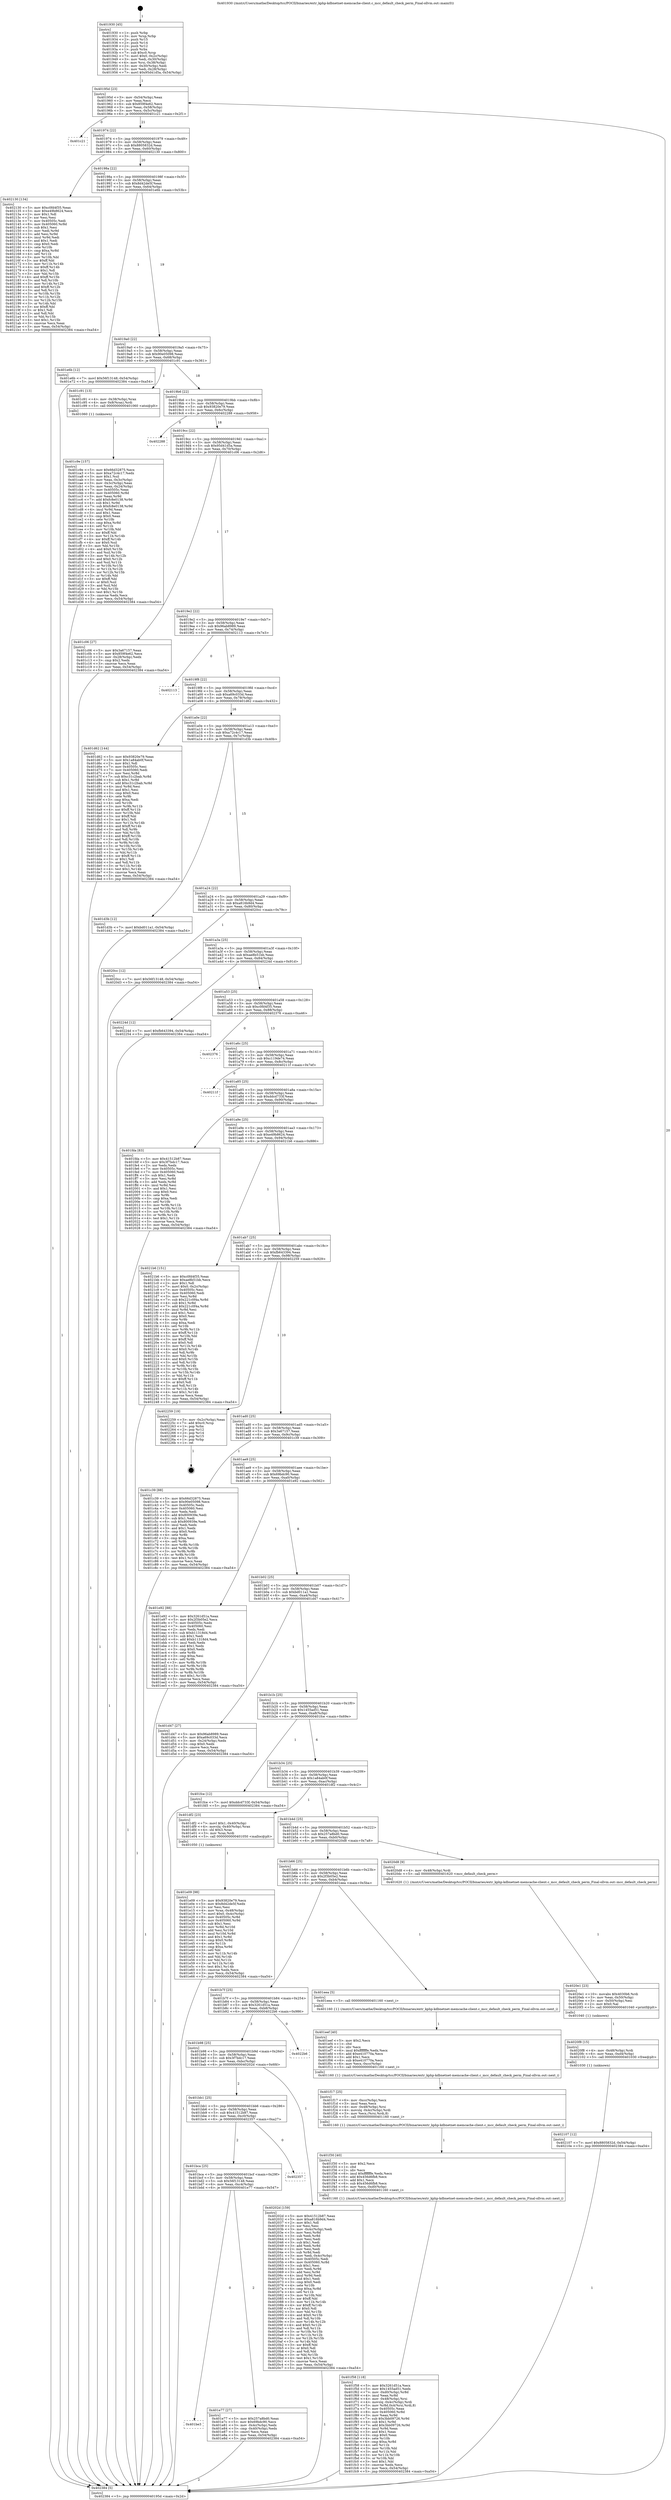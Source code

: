 digraph "0x401930" {
  label = "0x401930 (/mnt/c/Users/mathe/Desktop/tcc/POCII/binaries/extr_kphp-kdbnetnet-memcache-client.c_mcc_default_check_perm_Final-ollvm.out::main(0))"
  labelloc = "t"
  node[shape=record]

  Entry [label="",width=0.3,height=0.3,shape=circle,fillcolor=black,style=filled]
  "0x40195d" [label="{
     0x40195d [23]\l
     | [instrs]\l
     &nbsp;&nbsp;0x40195d \<+3\>: mov -0x54(%rbp),%eax\l
     &nbsp;&nbsp;0x401960 \<+2\>: mov %eax,%ecx\l
     &nbsp;&nbsp;0x401962 \<+6\>: sub $0x859f4e62,%ecx\l
     &nbsp;&nbsp;0x401968 \<+3\>: mov %eax,-0x58(%rbp)\l
     &nbsp;&nbsp;0x40196b \<+3\>: mov %ecx,-0x5c(%rbp)\l
     &nbsp;&nbsp;0x40196e \<+6\>: je 0000000000401c21 \<main+0x2f1\>\l
  }"]
  "0x401c21" [label="{
     0x401c21\l
  }", style=dashed]
  "0x401974" [label="{
     0x401974 [22]\l
     | [instrs]\l
     &nbsp;&nbsp;0x401974 \<+5\>: jmp 0000000000401979 \<main+0x49\>\l
     &nbsp;&nbsp;0x401979 \<+3\>: mov -0x58(%rbp),%eax\l
     &nbsp;&nbsp;0x40197c \<+5\>: sub $0x8805832d,%eax\l
     &nbsp;&nbsp;0x401981 \<+3\>: mov %eax,-0x60(%rbp)\l
     &nbsp;&nbsp;0x401984 \<+6\>: je 0000000000402130 \<main+0x800\>\l
  }"]
  Exit [label="",width=0.3,height=0.3,shape=circle,fillcolor=black,style=filled,peripheries=2]
  "0x402130" [label="{
     0x402130 [134]\l
     | [instrs]\l
     &nbsp;&nbsp;0x402130 \<+5\>: mov $0xc0fd4f35,%eax\l
     &nbsp;&nbsp;0x402135 \<+5\>: mov $0xe49b8624,%ecx\l
     &nbsp;&nbsp;0x40213a \<+2\>: mov $0x1,%dl\l
     &nbsp;&nbsp;0x40213c \<+2\>: xor %esi,%esi\l
     &nbsp;&nbsp;0x40213e \<+7\>: mov 0x40505c,%edi\l
     &nbsp;&nbsp;0x402145 \<+8\>: mov 0x405060,%r8d\l
     &nbsp;&nbsp;0x40214d \<+3\>: sub $0x1,%esi\l
     &nbsp;&nbsp;0x402150 \<+3\>: mov %edi,%r9d\l
     &nbsp;&nbsp;0x402153 \<+3\>: add %esi,%r9d\l
     &nbsp;&nbsp;0x402156 \<+4\>: imul %r9d,%edi\l
     &nbsp;&nbsp;0x40215a \<+3\>: and $0x1,%edi\l
     &nbsp;&nbsp;0x40215d \<+3\>: cmp $0x0,%edi\l
     &nbsp;&nbsp;0x402160 \<+4\>: sete %r10b\l
     &nbsp;&nbsp;0x402164 \<+4\>: cmp $0xa,%r8d\l
     &nbsp;&nbsp;0x402168 \<+4\>: setl %r11b\l
     &nbsp;&nbsp;0x40216c \<+3\>: mov %r10b,%bl\l
     &nbsp;&nbsp;0x40216f \<+3\>: xor $0xff,%bl\l
     &nbsp;&nbsp;0x402172 \<+3\>: mov %r11b,%r14b\l
     &nbsp;&nbsp;0x402175 \<+4\>: xor $0xff,%r14b\l
     &nbsp;&nbsp;0x402179 \<+3\>: xor $0x1,%dl\l
     &nbsp;&nbsp;0x40217c \<+3\>: mov %bl,%r15b\l
     &nbsp;&nbsp;0x40217f \<+4\>: and $0xff,%r15b\l
     &nbsp;&nbsp;0x402183 \<+3\>: and %dl,%r10b\l
     &nbsp;&nbsp;0x402186 \<+3\>: mov %r14b,%r12b\l
     &nbsp;&nbsp;0x402189 \<+4\>: and $0xff,%r12b\l
     &nbsp;&nbsp;0x40218d \<+3\>: and %dl,%r11b\l
     &nbsp;&nbsp;0x402190 \<+3\>: or %r10b,%r15b\l
     &nbsp;&nbsp;0x402193 \<+3\>: or %r11b,%r12b\l
     &nbsp;&nbsp;0x402196 \<+3\>: xor %r12b,%r15b\l
     &nbsp;&nbsp;0x402199 \<+3\>: or %r14b,%bl\l
     &nbsp;&nbsp;0x40219c \<+3\>: xor $0xff,%bl\l
     &nbsp;&nbsp;0x40219f \<+3\>: or $0x1,%dl\l
     &nbsp;&nbsp;0x4021a2 \<+2\>: and %dl,%bl\l
     &nbsp;&nbsp;0x4021a4 \<+3\>: or %bl,%r15b\l
     &nbsp;&nbsp;0x4021a7 \<+4\>: test $0x1,%r15b\l
     &nbsp;&nbsp;0x4021ab \<+3\>: cmovne %ecx,%eax\l
     &nbsp;&nbsp;0x4021ae \<+3\>: mov %eax,-0x54(%rbp)\l
     &nbsp;&nbsp;0x4021b1 \<+5\>: jmp 0000000000402384 \<main+0xa54\>\l
  }"]
  "0x40198a" [label="{
     0x40198a [22]\l
     | [instrs]\l
     &nbsp;&nbsp;0x40198a \<+5\>: jmp 000000000040198f \<main+0x5f\>\l
     &nbsp;&nbsp;0x40198f \<+3\>: mov -0x58(%rbp),%eax\l
     &nbsp;&nbsp;0x401992 \<+5\>: sub $0x8d42de5f,%eax\l
     &nbsp;&nbsp;0x401997 \<+3\>: mov %eax,-0x64(%rbp)\l
     &nbsp;&nbsp;0x40199a \<+6\>: je 0000000000401e6b \<main+0x53b\>\l
  }"]
  "0x402107" [label="{
     0x402107 [12]\l
     | [instrs]\l
     &nbsp;&nbsp;0x402107 \<+7\>: movl $0x8805832d,-0x54(%rbp)\l
     &nbsp;&nbsp;0x40210e \<+5\>: jmp 0000000000402384 \<main+0xa54\>\l
  }"]
  "0x401e6b" [label="{
     0x401e6b [12]\l
     | [instrs]\l
     &nbsp;&nbsp;0x401e6b \<+7\>: movl $0x56f13148,-0x54(%rbp)\l
     &nbsp;&nbsp;0x401e72 \<+5\>: jmp 0000000000402384 \<main+0xa54\>\l
  }"]
  "0x4019a0" [label="{
     0x4019a0 [22]\l
     | [instrs]\l
     &nbsp;&nbsp;0x4019a0 \<+5\>: jmp 00000000004019a5 \<main+0x75\>\l
     &nbsp;&nbsp;0x4019a5 \<+3\>: mov -0x58(%rbp),%eax\l
     &nbsp;&nbsp;0x4019a8 \<+5\>: sub $0x90e05098,%eax\l
     &nbsp;&nbsp;0x4019ad \<+3\>: mov %eax,-0x68(%rbp)\l
     &nbsp;&nbsp;0x4019b0 \<+6\>: je 0000000000401c91 \<main+0x361\>\l
  }"]
  "0x4020f8" [label="{
     0x4020f8 [15]\l
     | [instrs]\l
     &nbsp;&nbsp;0x4020f8 \<+4\>: mov -0x48(%rbp),%rdi\l
     &nbsp;&nbsp;0x4020fc \<+6\>: mov %eax,-0xd4(%rbp)\l
     &nbsp;&nbsp;0x402102 \<+5\>: call 0000000000401030 \<free@plt\>\l
     | [calls]\l
     &nbsp;&nbsp;0x401030 \{1\} (unknown)\l
  }"]
  "0x401c91" [label="{
     0x401c91 [13]\l
     | [instrs]\l
     &nbsp;&nbsp;0x401c91 \<+4\>: mov -0x38(%rbp),%rax\l
     &nbsp;&nbsp;0x401c95 \<+4\>: mov 0x8(%rax),%rdi\l
     &nbsp;&nbsp;0x401c99 \<+5\>: call 0000000000401060 \<atoi@plt\>\l
     | [calls]\l
     &nbsp;&nbsp;0x401060 \{1\} (unknown)\l
  }"]
  "0x4019b6" [label="{
     0x4019b6 [22]\l
     | [instrs]\l
     &nbsp;&nbsp;0x4019b6 \<+5\>: jmp 00000000004019bb \<main+0x8b\>\l
     &nbsp;&nbsp;0x4019bb \<+3\>: mov -0x58(%rbp),%eax\l
     &nbsp;&nbsp;0x4019be \<+5\>: sub $0x93820e79,%eax\l
     &nbsp;&nbsp;0x4019c3 \<+3\>: mov %eax,-0x6c(%rbp)\l
     &nbsp;&nbsp;0x4019c6 \<+6\>: je 0000000000402288 \<main+0x958\>\l
  }"]
  "0x4020e1" [label="{
     0x4020e1 [23]\l
     | [instrs]\l
     &nbsp;&nbsp;0x4020e1 \<+10\>: movabs $0x4030b6,%rdi\l
     &nbsp;&nbsp;0x4020eb \<+3\>: mov %eax,-0x50(%rbp)\l
     &nbsp;&nbsp;0x4020ee \<+3\>: mov -0x50(%rbp),%esi\l
     &nbsp;&nbsp;0x4020f1 \<+2\>: mov $0x0,%al\l
     &nbsp;&nbsp;0x4020f3 \<+5\>: call 0000000000401040 \<printf@plt\>\l
     | [calls]\l
     &nbsp;&nbsp;0x401040 \{1\} (unknown)\l
  }"]
  "0x402288" [label="{
     0x402288\l
  }", style=dashed]
  "0x4019cc" [label="{
     0x4019cc [22]\l
     | [instrs]\l
     &nbsp;&nbsp;0x4019cc \<+5\>: jmp 00000000004019d1 \<main+0xa1\>\l
     &nbsp;&nbsp;0x4019d1 \<+3\>: mov -0x58(%rbp),%eax\l
     &nbsp;&nbsp;0x4019d4 \<+5\>: sub $0x95d41d5a,%eax\l
     &nbsp;&nbsp;0x4019d9 \<+3\>: mov %eax,-0x70(%rbp)\l
     &nbsp;&nbsp;0x4019dc \<+6\>: je 0000000000401c06 \<main+0x2d6\>\l
  }"]
  "0x401f58" [label="{
     0x401f58 [118]\l
     | [instrs]\l
     &nbsp;&nbsp;0x401f58 \<+5\>: mov $0x3261d51a,%ecx\l
     &nbsp;&nbsp;0x401f5d \<+5\>: mov $0x1455ad51,%edx\l
     &nbsp;&nbsp;0x401f62 \<+7\>: mov -0xd0(%rbp),%r8d\l
     &nbsp;&nbsp;0x401f69 \<+4\>: imul %eax,%r8d\l
     &nbsp;&nbsp;0x401f6d \<+4\>: mov -0x48(%rbp),%rsi\l
     &nbsp;&nbsp;0x401f71 \<+4\>: movslq -0x4c(%rbp),%rdi\l
     &nbsp;&nbsp;0x401f75 \<+5\>: mov %r8d,0x4(%rsi,%rdi,8)\l
     &nbsp;&nbsp;0x401f7a \<+7\>: mov 0x40505c,%eax\l
     &nbsp;&nbsp;0x401f81 \<+8\>: mov 0x405060,%r8d\l
     &nbsp;&nbsp;0x401f89 \<+3\>: mov %eax,%r9d\l
     &nbsp;&nbsp;0x401f8c \<+7\>: sub $0x3bb09726,%r9d\l
     &nbsp;&nbsp;0x401f93 \<+4\>: sub $0x1,%r9d\l
     &nbsp;&nbsp;0x401f97 \<+7\>: add $0x3bb09726,%r9d\l
     &nbsp;&nbsp;0x401f9e \<+4\>: imul %r9d,%eax\l
     &nbsp;&nbsp;0x401fa2 \<+3\>: and $0x1,%eax\l
     &nbsp;&nbsp;0x401fa5 \<+3\>: cmp $0x0,%eax\l
     &nbsp;&nbsp;0x401fa8 \<+4\>: sete %r10b\l
     &nbsp;&nbsp;0x401fac \<+4\>: cmp $0xa,%r8d\l
     &nbsp;&nbsp;0x401fb0 \<+4\>: setl %r11b\l
     &nbsp;&nbsp;0x401fb4 \<+3\>: mov %r10b,%bl\l
     &nbsp;&nbsp;0x401fb7 \<+3\>: and %r11b,%bl\l
     &nbsp;&nbsp;0x401fba \<+3\>: xor %r11b,%r10b\l
     &nbsp;&nbsp;0x401fbd \<+3\>: or %r10b,%bl\l
     &nbsp;&nbsp;0x401fc0 \<+3\>: test $0x1,%bl\l
     &nbsp;&nbsp;0x401fc3 \<+3\>: cmovne %edx,%ecx\l
     &nbsp;&nbsp;0x401fc6 \<+3\>: mov %ecx,-0x54(%rbp)\l
     &nbsp;&nbsp;0x401fc9 \<+5\>: jmp 0000000000402384 \<main+0xa54\>\l
  }"]
  "0x401c06" [label="{
     0x401c06 [27]\l
     | [instrs]\l
     &nbsp;&nbsp;0x401c06 \<+5\>: mov $0x3a67157,%eax\l
     &nbsp;&nbsp;0x401c0b \<+5\>: mov $0x859f4e62,%ecx\l
     &nbsp;&nbsp;0x401c10 \<+3\>: mov -0x28(%rbp),%edx\l
     &nbsp;&nbsp;0x401c13 \<+3\>: cmp $0x2,%edx\l
     &nbsp;&nbsp;0x401c16 \<+3\>: cmovne %ecx,%eax\l
     &nbsp;&nbsp;0x401c19 \<+3\>: mov %eax,-0x54(%rbp)\l
     &nbsp;&nbsp;0x401c1c \<+5\>: jmp 0000000000402384 \<main+0xa54\>\l
  }"]
  "0x4019e2" [label="{
     0x4019e2 [22]\l
     | [instrs]\l
     &nbsp;&nbsp;0x4019e2 \<+5\>: jmp 00000000004019e7 \<main+0xb7\>\l
     &nbsp;&nbsp;0x4019e7 \<+3\>: mov -0x58(%rbp),%eax\l
     &nbsp;&nbsp;0x4019ea \<+5\>: sub $0x96ab8989,%eax\l
     &nbsp;&nbsp;0x4019ef \<+3\>: mov %eax,-0x74(%rbp)\l
     &nbsp;&nbsp;0x4019f2 \<+6\>: je 0000000000402113 \<main+0x7e3\>\l
  }"]
  "0x402384" [label="{
     0x402384 [5]\l
     | [instrs]\l
     &nbsp;&nbsp;0x402384 \<+5\>: jmp 000000000040195d \<main+0x2d\>\l
  }"]
  "0x401930" [label="{
     0x401930 [45]\l
     | [instrs]\l
     &nbsp;&nbsp;0x401930 \<+1\>: push %rbp\l
     &nbsp;&nbsp;0x401931 \<+3\>: mov %rsp,%rbp\l
     &nbsp;&nbsp;0x401934 \<+2\>: push %r15\l
     &nbsp;&nbsp;0x401936 \<+2\>: push %r14\l
     &nbsp;&nbsp;0x401938 \<+2\>: push %r12\l
     &nbsp;&nbsp;0x40193a \<+1\>: push %rbx\l
     &nbsp;&nbsp;0x40193b \<+7\>: sub $0xc0,%rsp\l
     &nbsp;&nbsp;0x401942 \<+7\>: movl $0x0,-0x2c(%rbp)\l
     &nbsp;&nbsp;0x401949 \<+3\>: mov %edi,-0x30(%rbp)\l
     &nbsp;&nbsp;0x40194c \<+4\>: mov %rsi,-0x38(%rbp)\l
     &nbsp;&nbsp;0x401950 \<+3\>: mov -0x30(%rbp),%edi\l
     &nbsp;&nbsp;0x401953 \<+3\>: mov %edi,-0x28(%rbp)\l
     &nbsp;&nbsp;0x401956 \<+7\>: movl $0x95d41d5a,-0x54(%rbp)\l
  }"]
  "0x401f30" [label="{
     0x401f30 [40]\l
     | [instrs]\l
     &nbsp;&nbsp;0x401f30 \<+5\>: mov $0x2,%ecx\l
     &nbsp;&nbsp;0x401f35 \<+1\>: cltd\l
     &nbsp;&nbsp;0x401f36 \<+2\>: idiv %ecx\l
     &nbsp;&nbsp;0x401f38 \<+6\>: imul $0xfffffffe,%edx,%ecx\l
     &nbsp;&nbsp;0x401f3e \<+6\>: add $0x456d6fb8,%ecx\l
     &nbsp;&nbsp;0x401f44 \<+3\>: add $0x1,%ecx\l
     &nbsp;&nbsp;0x401f47 \<+6\>: sub $0x456d6fb8,%ecx\l
     &nbsp;&nbsp;0x401f4d \<+6\>: mov %ecx,-0xd0(%rbp)\l
     &nbsp;&nbsp;0x401f53 \<+5\>: call 0000000000401160 \<next_i\>\l
     | [calls]\l
     &nbsp;&nbsp;0x401160 \{1\} (/mnt/c/Users/mathe/Desktop/tcc/POCII/binaries/extr_kphp-kdbnetnet-memcache-client.c_mcc_default_check_perm_Final-ollvm.out::next_i)\l
  }"]
  "0x402113" [label="{
     0x402113\l
  }", style=dashed]
  "0x4019f8" [label="{
     0x4019f8 [22]\l
     | [instrs]\l
     &nbsp;&nbsp;0x4019f8 \<+5\>: jmp 00000000004019fd \<main+0xcd\>\l
     &nbsp;&nbsp;0x4019fd \<+3\>: mov -0x58(%rbp),%eax\l
     &nbsp;&nbsp;0x401a00 \<+5\>: sub $0xa69c033d,%eax\l
     &nbsp;&nbsp;0x401a05 \<+3\>: mov %eax,-0x78(%rbp)\l
     &nbsp;&nbsp;0x401a08 \<+6\>: je 0000000000401d62 \<main+0x432\>\l
  }"]
  "0x401f17" [label="{
     0x401f17 [25]\l
     | [instrs]\l
     &nbsp;&nbsp;0x401f17 \<+6\>: mov -0xcc(%rbp),%ecx\l
     &nbsp;&nbsp;0x401f1d \<+3\>: imul %eax,%ecx\l
     &nbsp;&nbsp;0x401f20 \<+4\>: mov -0x48(%rbp),%rsi\l
     &nbsp;&nbsp;0x401f24 \<+4\>: movslq -0x4c(%rbp),%rdi\l
     &nbsp;&nbsp;0x401f28 \<+3\>: mov %ecx,(%rsi,%rdi,8)\l
     &nbsp;&nbsp;0x401f2b \<+5\>: call 0000000000401160 \<next_i\>\l
     | [calls]\l
     &nbsp;&nbsp;0x401160 \{1\} (/mnt/c/Users/mathe/Desktop/tcc/POCII/binaries/extr_kphp-kdbnetnet-memcache-client.c_mcc_default_check_perm_Final-ollvm.out::next_i)\l
  }"]
  "0x401d62" [label="{
     0x401d62 [144]\l
     | [instrs]\l
     &nbsp;&nbsp;0x401d62 \<+5\>: mov $0x93820e79,%eax\l
     &nbsp;&nbsp;0x401d67 \<+5\>: mov $0x1a84ab0f,%ecx\l
     &nbsp;&nbsp;0x401d6c \<+2\>: mov $0x1,%dl\l
     &nbsp;&nbsp;0x401d6e \<+7\>: mov 0x40505c,%esi\l
     &nbsp;&nbsp;0x401d75 \<+7\>: mov 0x405060,%edi\l
     &nbsp;&nbsp;0x401d7c \<+3\>: mov %esi,%r8d\l
     &nbsp;&nbsp;0x401d7f \<+7\>: sub $0xc31c2bab,%r8d\l
     &nbsp;&nbsp;0x401d86 \<+4\>: sub $0x1,%r8d\l
     &nbsp;&nbsp;0x401d8a \<+7\>: add $0xc31c2bab,%r8d\l
     &nbsp;&nbsp;0x401d91 \<+4\>: imul %r8d,%esi\l
     &nbsp;&nbsp;0x401d95 \<+3\>: and $0x1,%esi\l
     &nbsp;&nbsp;0x401d98 \<+3\>: cmp $0x0,%esi\l
     &nbsp;&nbsp;0x401d9b \<+4\>: sete %r9b\l
     &nbsp;&nbsp;0x401d9f \<+3\>: cmp $0xa,%edi\l
     &nbsp;&nbsp;0x401da2 \<+4\>: setl %r10b\l
     &nbsp;&nbsp;0x401da6 \<+3\>: mov %r9b,%r11b\l
     &nbsp;&nbsp;0x401da9 \<+4\>: xor $0xff,%r11b\l
     &nbsp;&nbsp;0x401dad \<+3\>: mov %r10b,%bl\l
     &nbsp;&nbsp;0x401db0 \<+3\>: xor $0xff,%bl\l
     &nbsp;&nbsp;0x401db3 \<+3\>: xor $0x1,%dl\l
     &nbsp;&nbsp;0x401db6 \<+3\>: mov %r11b,%r14b\l
     &nbsp;&nbsp;0x401db9 \<+4\>: and $0xff,%r14b\l
     &nbsp;&nbsp;0x401dbd \<+3\>: and %dl,%r9b\l
     &nbsp;&nbsp;0x401dc0 \<+3\>: mov %bl,%r15b\l
     &nbsp;&nbsp;0x401dc3 \<+4\>: and $0xff,%r15b\l
     &nbsp;&nbsp;0x401dc7 \<+3\>: and %dl,%r10b\l
     &nbsp;&nbsp;0x401dca \<+3\>: or %r9b,%r14b\l
     &nbsp;&nbsp;0x401dcd \<+3\>: or %r10b,%r15b\l
     &nbsp;&nbsp;0x401dd0 \<+3\>: xor %r15b,%r14b\l
     &nbsp;&nbsp;0x401dd3 \<+3\>: or %bl,%r11b\l
     &nbsp;&nbsp;0x401dd6 \<+4\>: xor $0xff,%r11b\l
     &nbsp;&nbsp;0x401dda \<+3\>: or $0x1,%dl\l
     &nbsp;&nbsp;0x401ddd \<+3\>: and %dl,%r11b\l
     &nbsp;&nbsp;0x401de0 \<+3\>: or %r11b,%r14b\l
     &nbsp;&nbsp;0x401de3 \<+4\>: test $0x1,%r14b\l
     &nbsp;&nbsp;0x401de7 \<+3\>: cmovne %ecx,%eax\l
     &nbsp;&nbsp;0x401dea \<+3\>: mov %eax,-0x54(%rbp)\l
     &nbsp;&nbsp;0x401ded \<+5\>: jmp 0000000000402384 \<main+0xa54\>\l
  }"]
  "0x401a0e" [label="{
     0x401a0e [22]\l
     | [instrs]\l
     &nbsp;&nbsp;0x401a0e \<+5\>: jmp 0000000000401a13 \<main+0xe3\>\l
     &nbsp;&nbsp;0x401a13 \<+3\>: mov -0x58(%rbp),%eax\l
     &nbsp;&nbsp;0x401a16 \<+5\>: sub $0xa72c4c17,%eax\l
     &nbsp;&nbsp;0x401a1b \<+3\>: mov %eax,-0x7c(%rbp)\l
     &nbsp;&nbsp;0x401a1e \<+6\>: je 0000000000401d3b \<main+0x40b\>\l
  }"]
  "0x401eef" [label="{
     0x401eef [40]\l
     | [instrs]\l
     &nbsp;&nbsp;0x401eef \<+5\>: mov $0x2,%ecx\l
     &nbsp;&nbsp;0x401ef4 \<+1\>: cltd\l
     &nbsp;&nbsp;0x401ef5 \<+2\>: idiv %ecx\l
     &nbsp;&nbsp;0x401ef7 \<+6\>: imul $0xfffffffe,%edx,%ecx\l
     &nbsp;&nbsp;0x401efd \<+6\>: add $0xe410770a,%ecx\l
     &nbsp;&nbsp;0x401f03 \<+3\>: add $0x1,%ecx\l
     &nbsp;&nbsp;0x401f06 \<+6\>: sub $0xe410770a,%ecx\l
     &nbsp;&nbsp;0x401f0c \<+6\>: mov %ecx,-0xcc(%rbp)\l
     &nbsp;&nbsp;0x401f12 \<+5\>: call 0000000000401160 \<next_i\>\l
     | [calls]\l
     &nbsp;&nbsp;0x401160 \{1\} (/mnt/c/Users/mathe/Desktop/tcc/POCII/binaries/extr_kphp-kdbnetnet-memcache-client.c_mcc_default_check_perm_Final-ollvm.out::next_i)\l
  }"]
  "0x401d3b" [label="{
     0x401d3b [12]\l
     | [instrs]\l
     &nbsp;&nbsp;0x401d3b \<+7\>: movl $0xbd011a1,-0x54(%rbp)\l
     &nbsp;&nbsp;0x401d42 \<+5\>: jmp 0000000000402384 \<main+0xa54\>\l
  }"]
  "0x401a24" [label="{
     0x401a24 [22]\l
     | [instrs]\l
     &nbsp;&nbsp;0x401a24 \<+5\>: jmp 0000000000401a29 \<main+0xf9\>\l
     &nbsp;&nbsp;0x401a29 \<+3\>: mov -0x58(%rbp),%eax\l
     &nbsp;&nbsp;0x401a2c \<+5\>: sub $0xa816b9d4,%eax\l
     &nbsp;&nbsp;0x401a31 \<+3\>: mov %eax,-0x80(%rbp)\l
     &nbsp;&nbsp;0x401a34 \<+6\>: je 00000000004020cc \<main+0x79c\>\l
  }"]
  "0x401be3" [label="{
     0x401be3\l
  }", style=dashed]
  "0x4020cc" [label="{
     0x4020cc [12]\l
     | [instrs]\l
     &nbsp;&nbsp;0x4020cc \<+7\>: movl $0x56f13148,-0x54(%rbp)\l
     &nbsp;&nbsp;0x4020d3 \<+5\>: jmp 0000000000402384 \<main+0xa54\>\l
  }"]
  "0x401a3a" [label="{
     0x401a3a [25]\l
     | [instrs]\l
     &nbsp;&nbsp;0x401a3a \<+5\>: jmp 0000000000401a3f \<main+0x10f\>\l
     &nbsp;&nbsp;0x401a3f \<+3\>: mov -0x58(%rbp),%eax\l
     &nbsp;&nbsp;0x401a42 \<+5\>: sub $0xae8b51bb,%eax\l
     &nbsp;&nbsp;0x401a47 \<+6\>: mov %eax,-0x84(%rbp)\l
     &nbsp;&nbsp;0x401a4d \<+6\>: je 000000000040224d \<main+0x91d\>\l
  }"]
  "0x401e77" [label="{
     0x401e77 [27]\l
     | [instrs]\l
     &nbsp;&nbsp;0x401e77 \<+5\>: mov $0x257a8bd0,%eax\l
     &nbsp;&nbsp;0x401e7c \<+5\>: mov $0x69bdc90,%ecx\l
     &nbsp;&nbsp;0x401e81 \<+3\>: mov -0x4c(%rbp),%edx\l
     &nbsp;&nbsp;0x401e84 \<+3\>: cmp -0x40(%rbp),%edx\l
     &nbsp;&nbsp;0x401e87 \<+3\>: cmovl %ecx,%eax\l
     &nbsp;&nbsp;0x401e8a \<+3\>: mov %eax,-0x54(%rbp)\l
     &nbsp;&nbsp;0x401e8d \<+5\>: jmp 0000000000402384 \<main+0xa54\>\l
  }"]
  "0x40224d" [label="{
     0x40224d [12]\l
     | [instrs]\l
     &nbsp;&nbsp;0x40224d \<+7\>: movl $0xfb643394,-0x54(%rbp)\l
     &nbsp;&nbsp;0x402254 \<+5\>: jmp 0000000000402384 \<main+0xa54\>\l
  }"]
  "0x401a53" [label="{
     0x401a53 [25]\l
     | [instrs]\l
     &nbsp;&nbsp;0x401a53 \<+5\>: jmp 0000000000401a58 \<main+0x128\>\l
     &nbsp;&nbsp;0x401a58 \<+3\>: mov -0x58(%rbp),%eax\l
     &nbsp;&nbsp;0x401a5b \<+5\>: sub $0xc0fd4f35,%eax\l
     &nbsp;&nbsp;0x401a60 \<+6\>: mov %eax,-0x88(%rbp)\l
     &nbsp;&nbsp;0x401a66 \<+6\>: je 0000000000402376 \<main+0xa46\>\l
  }"]
  "0x401bca" [label="{
     0x401bca [25]\l
     | [instrs]\l
     &nbsp;&nbsp;0x401bca \<+5\>: jmp 0000000000401bcf \<main+0x29f\>\l
     &nbsp;&nbsp;0x401bcf \<+3\>: mov -0x58(%rbp),%eax\l
     &nbsp;&nbsp;0x401bd2 \<+5\>: sub $0x56f13148,%eax\l
     &nbsp;&nbsp;0x401bd7 \<+6\>: mov %eax,-0xc4(%rbp)\l
     &nbsp;&nbsp;0x401bdd \<+6\>: je 0000000000401e77 \<main+0x547\>\l
  }"]
  "0x402376" [label="{
     0x402376\l
  }", style=dashed]
  "0x401a6c" [label="{
     0x401a6c [25]\l
     | [instrs]\l
     &nbsp;&nbsp;0x401a6c \<+5\>: jmp 0000000000401a71 \<main+0x141\>\l
     &nbsp;&nbsp;0x401a71 \<+3\>: mov -0x58(%rbp),%eax\l
     &nbsp;&nbsp;0x401a74 \<+5\>: sub $0xc119de74,%eax\l
     &nbsp;&nbsp;0x401a79 \<+6\>: mov %eax,-0x8c(%rbp)\l
     &nbsp;&nbsp;0x401a7f \<+6\>: je 000000000040211f \<main+0x7ef\>\l
  }"]
  "0x402357" [label="{
     0x402357\l
  }", style=dashed]
  "0x40211f" [label="{
     0x40211f\l
  }", style=dashed]
  "0x401a85" [label="{
     0x401a85 [25]\l
     | [instrs]\l
     &nbsp;&nbsp;0x401a85 \<+5\>: jmp 0000000000401a8a \<main+0x15a\>\l
     &nbsp;&nbsp;0x401a8a \<+3\>: mov -0x58(%rbp),%eax\l
     &nbsp;&nbsp;0x401a8d \<+5\>: sub $0xddcd733f,%eax\l
     &nbsp;&nbsp;0x401a92 \<+6\>: mov %eax,-0x90(%rbp)\l
     &nbsp;&nbsp;0x401a98 \<+6\>: je 0000000000401fda \<main+0x6aa\>\l
  }"]
  "0x401bb1" [label="{
     0x401bb1 [25]\l
     | [instrs]\l
     &nbsp;&nbsp;0x401bb1 \<+5\>: jmp 0000000000401bb6 \<main+0x286\>\l
     &nbsp;&nbsp;0x401bb6 \<+3\>: mov -0x58(%rbp),%eax\l
     &nbsp;&nbsp;0x401bb9 \<+5\>: sub $0x41512b87,%eax\l
     &nbsp;&nbsp;0x401bbe \<+6\>: mov %eax,-0xc0(%rbp)\l
     &nbsp;&nbsp;0x401bc4 \<+6\>: je 0000000000402357 \<main+0xa27\>\l
  }"]
  "0x401fda" [label="{
     0x401fda [83]\l
     | [instrs]\l
     &nbsp;&nbsp;0x401fda \<+5\>: mov $0x41512b87,%eax\l
     &nbsp;&nbsp;0x401fdf \<+5\>: mov $0x3f7bdc17,%ecx\l
     &nbsp;&nbsp;0x401fe4 \<+2\>: xor %edx,%edx\l
     &nbsp;&nbsp;0x401fe6 \<+7\>: mov 0x40505c,%esi\l
     &nbsp;&nbsp;0x401fed \<+7\>: mov 0x405060,%edi\l
     &nbsp;&nbsp;0x401ff4 \<+3\>: sub $0x1,%edx\l
     &nbsp;&nbsp;0x401ff7 \<+3\>: mov %esi,%r8d\l
     &nbsp;&nbsp;0x401ffa \<+3\>: add %edx,%r8d\l
     &nbsp;&nbsp;0x401ffd \<+4\>: imul %r8d,%esi\l
     &nbsp;&nbsp;0x402001 \<+3\>: and $0x1,%esi\l
     &nbsp;&nbsp;0x402004 \<+3\>: cmp $0x0,%esi\l
     &nbsp;&nbsp;0x402007 \<+4\>: sete %r9b\l
     &nbsp;&nbsp;0x40200b \<+3\>: cmp $0xa,%edi\l
     &nbsp;&nbsp;0x40200e \<+4\>: setl %r10b\l
     &nbsp;&nbsp;0x402012 \<+3\>: mov %r9b,%r11b\l
     &nbsp;&nbsp;0x402015 \<+3\>: and %r10b,%r11b\l
     &nbsp;&nbsp;0x402018 \<+3\>: xor %r10b,%r9b\l
     &nbsp;&nbsp;0x40201b \<+3\>: or %r9b,%r11b\l
     &nbsp;&nbsp;0x40201e \<+4\>: test $0x1,%r11b\l
     &nbsp;&nbsp;0x402022 \<+3\>: cmovne %ecx,%eax\l
     &nbsp;&nbsp;0x402025 \<+3\>: mov %eax,-0x54(%rbp)\l
     &nbsp;&nbsp;0x402028 \<+5\>: jmp 0000000000402384 \<main+0xa54\>\l
  }"]
  "0x401a9e" [label="{
     0x401a9e [25]\l
     | [instrs]\l
     &nbsp;&nbsp;0x401a9e \<+5\>: jmp 0000000000401aa3 \<main+0x173\>\l
     &nbsp;&nbsp;0x401aa3 \<+3\>: mov -0x58(%rbp),%eax\l
     &nbsp;&nbsp;0x401aa6 \<+5\>: sub $0xe49b8624,%eax\l
     &nbsp;&nbsp;0x401aab \<+6\>: mov %eax,-0x94(%rbp)\l
     &nbsp;&nbsp;0x401ab1 \<+6\>: je 00000000004021b6 \<main+0x886\>\l
  }"]
  "0x40202d" [label="{
     0x40202d [159]\l
     | [instrs]\l
     &nbsp;&nbsp;0x40202d \<+5\>: mov $0x41512b87,%eax\l
     &nbsp;&nbsp;0x402032 \<+5\>: mov $0xa816b9d4,%ecx\l
     &nbsp;&nbsp;0x402037 \<+2\>: mov $0x1,%dl\l
     &nbsp;&nbsp;0x402039 \<+2\>: xor %esi,%esi\l
     &nbsp;&nbsp;0x40203b \<+3\>: mov -0x4c(%rbp),%edi\l
     &nbsp;&nbsp;0x40203e \<+3\>: mov %esi,%r8d\l
     &nbsp;&nbsp;0x402041 \<+3\>: sub %edi,%r8d\l
     &nbsp;&nbsp;0x402044 \<+2\>: mov %esi,%edi\l
     &nbsp;&nbsp;0x402046 \<+3\>: sub $0x1,%edi\l
     &nbsp;&nbsp;0x402049 \<+3\>: add %edi,%r8d\l
     &nbsp;&nbsp;0x40204c \<+2\>: mov %esi,%edi\l
     &nbsp;&nbsp;0x40204e \<+3\>: sub %r8d,%edi\l
     &nbsp;&nbsp;0x402051 \<+3\>: mov %edi,-0x4c(%rbp)\l
     &nbsp;&nbsp;0x402054 \<+7\>: mov 0x40505c,%edi\l
     &nbsp;&nbsp;0x40205b \<+8\>: mov 0x405060,%r8d\l
     &nbsp;&nbsp;0x402063 \<+3\>: sub $0x1,%esi\l
     &nbsp;&nbsp;0x402066 \<+3\>: mov %edi,%r9d\l
     &nbsp;&nbsp;0x402069 \<+3\>: add %esi,%r9d\l
     &nbsp;&nbsp;0x40206c \<+4\>: imul %r9d,%edi\l
     &nbsp;&nbsp;0x402070 \<+3\>: and $0x1,%edi\l
     &nbsp;&nbsp;0x402073 \<+3\>: cmp $0x0,%edi\l
     &nbsp;&nbsp;0x402076 \<+4\>: sete %r10b\l
     &nbsp;&nbsp;0x40207a \<+4\>: cmp $0xa,%r8d\l
     &nbsp;&nbsp;0x40207e \<+4\>: setl %r11b\l
     &nbsp;&nbsp;0x402082 \<+3\>: mov %r10b,%bl\l
     &nbsp;&nbsp;0x402085 \<+3\>: xor $0xff,%bl\l
     &nbsp;&nbsp;0x402088 \<+3\>: mov %r11b,%r14b\l
     &nbsp;&nbsp;0x40208b \<+4\>: xor $0xff,%r14b\l
     &nbsp;&nbsp;0x40208f \<+3\>: xor $0x0,%dl\l
     &nbsp;&nbsp;0x402092 \<+3\>: mov %bl,%r15b\l
     &nbsp;&nbsp;0x402095 \<+4\>: and $0x0,%r15b\l
     &nbsp;&nbsp;0x402099 \<+3\>: and %dl,%r10b\l
     &nbsp;&nbsp;0x40209c \<+3\>: mov %r14b,%r12b\l
     &nbsp;&nbsp;0x40209f \<+4\>: and $0x0,%r12b\l
     &nbsp;&nbsp;0x4020a3 \<+3\>: and %dl,%r11b\l
     &nbsp;&nbsp;0x4020a6 \<+3\>: or %r10b,%r15b\l
     &nbsp;&nbsp;0x4020a9 \<+3\>: or %r11b,%r12b\l
     &nbsp;&nbsp;0x4020ac \<+3\>: xor %r12b,%r15b\l
     &nbsp;&nbsp;0x4020af \<+3\>: or %r14b,%bl\l
     &nbsp;&nbsp;0x4020b2 \<+3\>: xor $0xff,%bl\l
     &nbsp;&nbsp;0x4020b5 \<+3\>: or $0x0,%dl\l
     &nbsp;&nbsp;0x4020b8 \<+2\>: and %dl,%bl\l
     &nbsp;&nbsp;0x4020ba \<+3\>: or %bl,%r15b\l
     &nbsp;&nbsp;0x4020bd \<+4\>: test $0x1,%r15b\l
     &nbsp;&nbsp;0x4020c1 \<+3\>: cmovne %ecx,%eax\l
     &nbsp;&nbsp;0x4020c4 \<+3\>: mov %eax,-0x54(%rbp)\l
     &nbsp;&nbsp;0x4020c7 \<+5\>: jmp 0000000000402384 \<main+0xa54\>\l
  }"]
  "0x4021b6" [label="{
     0x4021b6 [151]\l
     | [instrs]\l
     &nbsp;&nbsp;0x4021b6 \<+5\>: mov $0xc0fd4f35,%eax\l
     &nbsp;&nbsp;0x4021bb \<+5\>: mov $0xae8b51bb,%ecx\l
     &nbsp;&nbsp;0x4021c0 \<+2\>: mov $0x1,%dl\l
     &nbsp;&nbsp;0x4021c2 \<+7\>: movl $0x0,-0x2c(%rbp)\l
     &nbsp;&nbsp;0x4021c9 \<+7\>: mov 0x40505c,%esi\l
     &nbsp;&nbsp;0x4021d0 \<+7\>: mov 0x405060,%edi\l
     &nbsp;&nbsp;0x4021d7 \<+3\>: mov %esi,%r8d\l
     &nbsp;&nbsp;0x4021da \<+7\>: sub $0x221c0f4a,%r8d\l
     &nbsp;&nbsp;0x4021e1 \<+4\>: sub $0x1,%r8d\l
     &nbsp;&nbsp;0x4021e5 \<+7\>: add $0x221c0f4a,%r8d\l
     &nbsp;&nbsp;0x4021ec \<+4\>: imul %r8d,%esi\l
     &nbsp;&nbsp;0x4021f0 \<+3\>: and $0x1,%esi\l
     &nbsp;&nbsp;0x4021f3 \<+3\>: cmp $0x0,%esi\l
     &nbsp;&nbsp;0x4021f6 \<+4\>: sete %r9b\l
     &nbsp;&nbsp;0x4021fa \<+3\>: cmp $0xa,%edi\l
     &nbsp;&nbsp;0x4021fd \<+4\>: setl %r10b\l
     &nbsp;&nbsp;0x402201 \<+3\>: mov %r9b,%r11b\l
     &nbsp;&nbsp;0x402204 \<+4\>: xor $0xff,%r11b\l
     &nbsp;&nbsp;0x402208 \<+3\>: mov %r10b,%bl\l
     &nbsp;&nbsp;0x40220b \<+3\>: xor $0xff,%bl\l
     &nbsp;&nbsp;0x40220e \<+3\>: xor $0x0,%dl\l
     &nbsp;&nbsp;0x402211 \<+3\>: mov %r11b,%r14b\l
     &nbsp;&nbsp;0x402214 \<+4\>: and $0x0,%r14b\l
     &nbsp;&nbsp;0x402218 \<+3\>: and %dl,%r9b\l
     &nbsp;&nbsp;0x40221b \<+3\>: mov %bl,%r15b\l
     &nbsp;&nbsp;0x40221e \<+4\>: and $0x0,%r15b\l
     &nbsp;&nbsp;0x402222 \<+3\>: and %dl,%r10b\l
     &nbsp;&nbsp;0x402225 \<+3\>: or %r9b,%r14b\l
     &nbsp;&nbsp;0x402228 \<+3\>: or %r10b,%r15b\l
     &nbsp;&nbsp;0x40222b \<+3\>: xor %r15b,%r14b\l
     &nbsp;&nbsp;0x40222e \<+3\>: or %bl,%r11b\l
     &nbsp;&nbsp;0x402231 \<+4\>: xor $0xff,%r11b\l
     &nbsp;&nbsp;0x402235 \<+3\>: or $0x0,%dl\l
     &nbsp;&nbsp;0x402238 \<+3\>: and %dl,%r11b\l
     &nbsp;&nbsp;0x40223b \<+3\>: or %r11b,%r14b\l
     &nbsp;&nbsp;0x40223e \<+4\>: test $0x1,%r14b\l
     &nbsp;&nbsp;0x402242 \<+3\>: cmovne %ecx,%eax\l
     &nbsp;&nbsp;0x402245 \<+3\>: mov %eax,-0x54(%rbp)\l
     &nbsp;&nbsp;0x402248 \<+5\>: jmp 0000000000402384 \<main+0xa54\>\l
  }"]
  "0x401ab7" [label="{
     0x401ab7 [25]\l
     | [instrs]\l
     &nbsp;&nbsp;0x401ab7 \<+5\>: jmp 0000000000401abc \<main+0x18c\>\l
     &nbsp;&nbsp;0x401abc \<+3\>: mov -0x58(%rbp),%eax\l
     &nbsp;&nbsp;0x401abf \<+5\>: sub $0xfb643394,%eax\l
     &nbsp;&nbsp;0x401ac4 \<+6\>: mov %eax,-0x98(%rbp)\l
     &nbsp;&nbsp;0x401aca \<+6\>: je 0000000000402259 \<main+0x929\>\l
  }"]
  "0x401b98" [label="{
     0x401b98 [25]\l
     | [instrs]\l
     &nbsp;&nbsp;0x401b98 \<+5\>: jmp 0000000000401b9d \<main+0x26d\>\l
     &nbsp;&nbsp;0x401b9d \<+3\>: mov -0x58(%rbp),%eax\l
     &nbsp;&nbsp;0x401ba0 \<+5\>: sub $0x3f7bdc17,%eax\l
     &nbsp;&nbsp;0x401ba5 \<+6\>: mov %eax,-0xbc(%rbp)\l
     &nbsp;&nbsp;0x401bab \<+6\>: je 000000000040202d \<main+0x6fd\>\l
  }"]
  "0x402259" [label="{
     0x402259 [19]\l
     | [instrs]\l
     &nbsp;&nbsp;0x402259 \<+3\>: mov -0x2c(%rbp),%eax\l
     &nbsp;&nbsp;0x40225c \<+7\>: add $0xc0,%rsp\l
     &nbsp;&nbsp;0x402263 \<+1\>: pop %rbx\l
     &nbsp;&nbsp;0x402264 \<+2\>: pop %r12\l
     &nbsp;&nbsp;0x402266 \<+2\>: pop %r14\l
     &nbsp;&nbsp;0x402268 \<+2\>: pop %r15\l
     &nbsp;&nbsp;0x40226a \<+1\>: pop %rbp\l
     &nbsp;&nbsp;0x40226b \<+1\>: ret\l
  }"]
  "0x401ad0" [label="{
     0x401ad0 [25]\l
     | [instrs]\l
     &nbsp;&nbsp;0x401ad0 \<+5\>: jmp 0000000000401ad5 \<main+0x1a5\>\l
     &nbsp;&nbsp;0x401ad5 \<+3\>: mov -0x58(%rbp),%eax\l
     &nbsp;&nbsp;0x401ad8 \<+5\>: sub $0x3a67157,%eax\l
     &nbsp;&nbsp;0x401add \<+6\>: mov %eax,-0x9c(%rbp)\l
     &nbsp;&nbsp;0x401ae3 \<+6\>: je 0000000000401c39 \<main+0x309\>\l
  }"]
  "0x4022b6" [label="{
     0x4022b6\l
  }", style=dashed]
  "0x401c39" [label="{
     0x401c39 [88]\l
     | [instrs]\l
     &nbsp;&nbsp;0x401c39 \<+5\>: mov $0x66d32875,%eax\l
     &nbsp;&nbsp;0x401c3e \<+5\>: mov $0x90e05098,%ecx\l
     &nbsp;&nbsp;0x401c43 \<+7\>: mov 0x40505c,%edx\l
     &nbsp;&nbsp;0x401c4a \<+7\>: mov 0x405060,%esi\l
     &nbsp;&nbsp;0x401c51 \<+2\>: mov %edx,%edi\l
     &nbsp;&nbsp;0x401c53 \<+6\>: add $0x800939e,%edi\l
     &nbsp;&nbsp;0x401c59 \<+3\>: sub $0x1,%edi\l
     &nbsp;&nbsp;0x401c5c \<+6\>: sub $0x800939e,%edi\l
     &nbsp;&nbsp;0x401c62 \<+3\>: imul %edi,%edx\l
     &nbsp;&nbsp;0x401c65 \<+3\>: and $0x1,%edx\l
     &nbsp;&nbsp;0x401c68 \<+3\>: cmp $0x0,%edx\l
     &nbsp;&nbsp;0x401c6b \<+4\>: sete %r8b\l
     &nbsp;&nbsp;0x401c6f \<+3\>: cmp $0xa,%esi\l
     &nbsp;&nbsp;0x401c72 \<+4\>: setl %r9b\l
     &nbsp;&nbsp;0x401c76 \<+3\>: mov %r8b,%r10b\l
     &nbsp;&nbsp;0x401c79 \<+3\>: and %r9b,%r10b\l
     &nbsp;&nbsp;0x401c7c \<+3\>: xor %r9b,%r8b\l
     &nbsp;&nbsp;0x401c7f \<+3\>: or %r8b,%r10b\l
     &nbsp;&nbsp;0x401c82 \<+4\>: test $0x1,%r10b\l
     &nbsp;&nbsp;0x401c86 \<+3\>: cmovne %ecx,%eax\l
     &nbsp;&nbsp;0x401c89 \<+3\>: mov %eax,-0x54(%rbp)\l
     &nbsp;&nbsp;0x401c8c \<+5\>: jmp 0000000000402384 \<main+0xa54\>\l
  }"]
  "0x401ae9" [label="{
     0x401ae9 [25]\l
     | [instrs]\l
     &nbsp;&nbsp;0x401ae9 \<+5\>: jmp 0000000000401aee \<main+0x1be\>\l
     &nbsp;&nbsp;0x401aee \<+3\>: mov -0x58(%rbp),%eax\l
     &nbsp;&nbsp;0x401af1 \<+5\>: sub $0x69bdc90,%eax\l
     &nbsp;&nbsp;0x401af6 \<+6\>: mov %eax,-0xa0(%rbp)\l
     &nbsp;&nbsp;0x401afc \<+6\>: je 0000000000401e92 \<main+0x562\>\l
  }"]
  "0x401c9e" [label="{
     0x401c9e [157]\l
     | [instrs]\l
     &nbsp;&nbsp;0x401c9e \<+5\>: mov $0x66d32875,%ecx\l
     &nbsp;&nbsp;0x401ca3 \<+5\>: mov $0xa72c4c17,%edx\l
     &nbsp;&nbsp;0x401ca8 \<+3\>: mov $0x1,%sil\l
     &nbsp;&nbsp;0x401cab \<+3\>: mov %eax,-0x3c(%rbp)\l
     &nbsp;&nbsp;0x401cae \<+3\>: mov -0x3c(%rbp),%eax\l
     &nbsp;&nbsp;0x401cb1 \<+3\>: mov %eax,-0x24(%rbp)\l
     &nbsp;&nbsp;0x401cb4 \<+7\>: mov 0x40505c,%eax\l
     &nbsp;&nbsp;0x401cbb \<+8\>: mov 0x405060,%r8d\l
     &nbsp;&nbsp;0x401cc3 \<+3\>: mov %eax,%r9d\l
     &nbsp;&nbsp;0x401cc6 \<+7\>: add $0xfc8e0138,%r9d\l
     &nbsp;&nbsp;0x401ccd \<+4\>: sub $0x1,%r9d\l
     &nbsp;&nbsp;0x401cd1 \<+7\>: sub $0xfc8e0138,%r9d\l
     &nbsp;&nbsp;0x401cd8 \<+4\>: imul %r9d,%eax\l
     &nbsp;&nbsp;0x401cdc \<+3\>: and $0x1,%eax\l
     &nbsp;&nbsp;0x401cdf \<+3\>: cmp $0x0,%eax\l
     &nbsp;&nbsp;0x401ce2 \<+4\>: sete %r10b\l
     &nbsp;&nbsp;0x401ce6 \<+4\>: cmp $0xa,%r8d\l
     &nbsp;&nbsp;0x401cea \<+4\>: setl %r11b\l
     &nbsp;&nbsp;0x401cee \<+3\>: mov %r10b,%bl\l
     &nbsp;&nbsp;0x401cf1 \<+3\>: xor $0xff,%bl\l
     &nbsp;&nbsp;0x401cf4 \<+3\>: mov %r11b,%r14b\l
     &nbsp;&nbsp;0x401cf7 \<+4\>: xor $0xff,%r14b\l
     &nbsp;&nbsp;0x401cfb \<+4\>: xor $0x0,%sil\l
     &nbsp;&nbsp;0x401cff \<+3\>: mov %bl,%r15b\l
     &nbsp;&nbsp;0x401d02 \<+4\>: and $0x0,%r15b\l
     &nbsp;&nbsp;0x401d06 \<+3\>: and %sil,%r10b\l
     &nbsp;&nbsp;0x401d09 \<+3\>: mov %r14b,%r12b\l
     &nbsp;&nbsp;0x401d0c \<+4\>: and $0x0,%r12b\l
     &nbsp;&nbsp;0x401d10 \<+3\>: and %sil,%r11b\l
     &nbsp;&nbsp;0x401d13 \<+3\>: or %r10b,%r15b\l
     &nbsp;&nbsp;0x401d16 \<+3\>: or %r11b,%r12b\l
     &nbsp;&nbsp;0x401d19 \<+3\>: xor %r12b,%r15b\l
     &nbsp;&nbsp;0x401d1c \<+3\>: or %r14b,%bl\l
     &nbsp;&nbsp;0x401d1f \<+3\>: xor $0xff,%bl\l
     &nbsp;&nbsp;0x401d22 \<+4\>: or $0x0,%sil\l
     &nbsp;&nbsp;0x401d26 \<+3\>: and %sil,%bl\l
     &nbsp;&nbsp;0x401d29 \<+3\>: or %bl,%r15b\l
     &nbsp;&nbsp;0x401d2c \<+4\>: test $0x1,%r15b\l
     &nbsp;&nbsp;0x401d30 \<+3\>: cmovne %edx,%ecx\l
     &nbsp;&nbsp;0x401d33 \<+3\>: mov %ecx,-0x54(%rbp)\l
     &nbsp;&nbsp;0x401d36 \<+5\>: jmp 0000000000402384 \<main+0xa54\>\l
  }"]
  "0x401b7f" [label="{
     0x401b7f [25]\l
     | [instrs]\l
     &nbsp;&nbsp;0x401b7f \<+5\>: jmp 0000000000401b84 \<main+0x254\>\l
     &nbsp;&nbsp;0x401b84 \<+3\>: mov -0x58(%rbp),%eax\l
     &nbsp;&nbsp;0x401b87 \<+5\>: sub $0x3261d51a,%eax\l
     &nbsp;&nbsp;0x401b8c \<+6\>: mov %eax,-0xb8(%rbp)\l
     &nbsp;&nbsp;0x401b92 \<+6\>: je 00000000004022b6 \<main+0x986\>\l
  }"]
  "0x401e92" [label="{
     0x401e92 [88]\l
     | [instrs]\l
     &nbsp;&nbsp;0x401e92 \<+5\>: mov $0x3261d51a,%eax\l
     &nbsp;&nbsp;0x401e97 \<+5\>: mov $0x2f3b05e2,%ecx\l
     &nbsp;&nbsp;0x401e9c \<+7\>: mov 0x40505c,%edx\l
     &nbsp;&nbsp;0x401ea3 \<+7\>: mov 0x405060,%esi\l
     &nbsp;&nbsp;0x401eaa \<+2\>: mov %edx,%edi\l
     &nbsp;&nbsp;0x401eac \<+6\>: sub $0xb11318d4,%edi\l
     &nbsp;&nbsp;0x401eb2 \<+3\>: sub $0x1,%edi\l
     &nbsp;&nbsp;0x401eb5 \<+6\>: add $0xb11318d4,%edi\l
     &nbsp;&nbsp;0x401ebb \<+3\>: imul %edi,%edx\l
     &nbsp;&nbsp;0x401ebe \<+3\>: and $0x1,%edx\l
     &nbsp;&nbsp;0x401ec1 \<+3\>: cmp $0x0,%edx\l
     &nbsp;&nbsp;0x401ec4 \<+4\>: sete %r8b\l
     &nbsp;&nbsp;0x401ec8 \<+3\>: cmp $0xa,%esi\l
     &nbsp;&nbsp;0x401ecb \<+4\>: setl %r9b\l
     &nbsp;&nbsp;0x401ecf \<+3\>: mov %r8b,%r10b\l
     &nbsp;&nbsp;0x401ed2 \<+3\>: and %r9b,%r10b\l
     &nbsp;&nbsp;0x401ed5 \<+3\>: xor %r9b,%r8b\l
     &nbsp;&nbsp;0x401ed8 \<+3\>: or %r8b,%r10b\l
     &nbsp;&nbsp;0x401edb \<+4\>: test $0x1,%r10b\l
     &nbsp;&nbsp;0x401edf \<+3\>: cmovne %ecx,%eax\l
     &nbsp;&nbsp;0x401ee2 \<+3\>: mov %eax,-0x54(%rbp)\l
     &nbsp;&nbsp;0x401ee5 \<+5\>: jmp 0000000000402384 \<main+0xa54\>\l
  }"]
  "0x401b02" [label="{
     0x401b02 [25]\l
     | [instrs]\l
     &nbsp;&nbsp;0x401b02 \<+5\>: jmp 0000000000401b07 \<main+0x1d7\>\l
     &nbsp;&nbsp;0x401b07 \<+3\>: mov -0x58(%rbp),%eax\l
     &nbsp;&nbsp;0x401b0a \<+5\>: sub $0xbd011a1,%eax\l
     &nbsp;&nbsp;0x401b0f \<+6\>: mov %eax,-0xa4(%rbp)\l
     &nbsp;&nbsp;0x401b15 \<+6\>: je 0000000000401d47 \<main+0x417\>\l
  }"]
  "0x401eea" [label="{
     0x401eea [5]\l
     | [instrs]\l
     &nbsp;&nbsp;0x401eea \<+5\>: call 0000000000401160 \<next_i\>\l
     | [calls]\l
     &nbsp;&nbsp;0x401160 \{1\} (/mnt/c/Users/mathe/Desktop/tcc/POCII/binaries/extr_kphp-kdbnetnet-memcache-client.c_mcc_default_check_perm_Final-ollvm.out::next_i)\l
  }"]
  "0x401d47" [label="{
     0x401d47 [27]\l
     | [instrs]\l
     &nbsp;&nbsp;0x401d47 \<+5\>: mov $0x96ab8989,%eax\l
     &nbsp;&nbsp;0x401d4c \<+5\>: mov $0xa69c033d,%ecx\l
     &nbsp;&nbsp;0x401d51 \<+3\>: mov -0x24(%rbp),%edx\l
     &nbsp;&nbsp;0x401d54 \<+3\>: cmp $0x0,%edx\l
     &nbsp;&nbsp;0x401d57 \<+3\>: cmove %ecx,%eax\l
     &nbsp;&nbsp;0x401d5a \<+3\>: mov %eax,-0x54(%rbp)\l
     &nbsp;&nbsp;0x401d5d \<+5\>: jmp 0000000000402384 \<main+0xa54\>\l
  }"]
  "0x401b1b" [label="{
     0x401b1b [25]\l
     | [instrs]\l
     &nbsp;&nbsp;0x401b1b \<+5\>: jmp 0000000000401b20 \<main+0x1f0\>\l
     &nbsp;&nbsp;0x401b20 \<+3\>: mov -0x58(%rbp),%eax\l
     &nbsp;&nbsp;0x401b23 \<+5\>: sub $0x1455ad51,%eax\l
     &nbsp;&nbsp;0x401b28 \<+6\>: mov %eax,-0xa8(%rbp)\l
     &nbsp;&nbsp;0x401b2e \<+6\>: je 0000000000401fce \<main+0x69e\>\l
  }"]
  "0x401b66" [label="{
     0x401b66 [25]\l
     | [instrs]\l
     &nbsp;&nbsp;0x401b66 \<+5\>: jmp 0000000000401b6b \<main+0x23b\>\l
     &nbsp;&nbsp;0x401b6b \<+3\>: mov -0x58(%rbp),%eax\l
     &nbsp;&nbsp;0x401b6e \<+5\>: sub $0x2f3b05e2,%eax\l
     &nbsp;&nbsp;0x401b73 \<+6\>: mov %eax,-0xb4(%rbp)\l
     &nbsp;&nbsp;0x401b79 \<+6\>: je 0000000000401eea \<main+0x5ba\>\l
  }"]
  "0x401fce" [label="{
     0x401fce [12]\l
     | [instrs]\l
     &nbsp;&nbsp;0x401fce \<+7\>: movl $0xddcd733f,-0x54(%rbp)\l
     &nbsp;&nbsp;0x401fd5 \<+5\>: jmp 0000000000402384 \<main+0xa54\>\l
  }"]
  "0x401b34" [label="{
     0x401b34 [25]\l
     | [instrs]\l
     &nbsp;&nbsp;0x401b34 \<+5\>: jmp 0000000000401b39 \<main+0x209\>\l
     &nbsp;&nbsp;0x401b39 \<+3\>: mov -0x58(%rbp),%eax\l
     &nbsp;&nbsp;0x401b3c \<+5\>: sub $0x1a84ab0f,%eax\l
     &nbsp;&nbsp;0x401b41 \<+6\>: mov %eax,-0xac(%rbp)\l
     &nbsp;&nbsp;0x401b47 \<+6\>: je 0000000000401df2 \<main+0x4c2\>\l
  }"]
  "0x4020d8" [label="{
     0x4020d8 [9]\l
     | [instrs]\l
     &nbsp;&nbsp;0x4020d8 \<+4\>: mov -0x48(%rbp),%rdi\l
     &nbsp;&nbsp;0x4020dc \<+5\>: call 0000000000401620 \<mcc_default_check_perm\>\l
     | [calls]\l
     &nbsp;&nbsp;0x401620 \{1\} (/mnt/c/Users/mathe/Desktop/tcc/POCII/binaries/extr_kphp-kdbnetnet-memcache-client.c_mcc_default_check_perm_Final-ollvm.out::mcc_default_check_perm)\l
  }"]
  "0x401df2" [label="{
     0x401df2 [23]\l
     | [instrs]\l
     &nbsp;&nbsp;0x401df2 \<+7\>: movl $0x1,-0x40(%rbp)\l
     &nbsp;&nbsp;0x401df9 \<+4\>: movslq -0x40(%rbp),%rax\l
     &nbsp;&nbsp;0x401dfd \<+4\>: shl $0x3,%rax\l
     &nbsp;&nbsp;0x401e01 \<+3\>: mov %rax,%rdi\l
     &nbsp;&nbsp;0x401e04 \<+5\>: call 0000000000401050 \<malloc@plt\>\l
     | [calls]\l
     &nbsp;&nbsp;0x401050 \{1\} (unknown)\l
  }"]
  "0x401b4d" [label="{
     0x401b4d [25]\l
     | [instrs]\l
     &nbsp;&nbsp;0x401b4d \<+5\>: jmp 0000000000401b52 \<main+0x222\>\l
     &nbsp;&nbsp;0x401b52 \<+3\>: mov -0x58(%rbp),%eax\l
     &nbsp;&nbsp;0x401b55 \<+5\>: sub $0x257a8bd0,%eax\l
     &nbsp;&nbsp;0x401b5a \<+6\>: mov %eax,-0xb0(%rbp)\l
     &nbsp;&nbsp;0x401b60 \<+6\>: je 00000000004020d8 \<main+0x7a8\>\l
  }"]
  "0x401e09" [label="{
     0x401e09 [98]\l
     | [instrs]\l
     &nbsp;&nbsp;0x401e09 \<+5\>: mov $0x93820e79,%ecx\l
     &nbsp;&nbsp;0x401e0e \<+5\>: mov $0x8d42de5f,%edx\l
     &nbsp;&nbsp;0x401e13 \<+2\>: xor %esi,%esi\l
     &nbsp;&nbsp;0x401e15 \<+4\>: mov %rax,-0x48(%rbp)\l
     &nbsp;&nbsp;0x401e19 \<+7\>: movl $0x0,-0x4c(%rbp)\l
     &nbsp;&nbsp;0x401e20 \<+8\>: mov 0x40505c,%r8d\l
     &nbsp;&nbsp;0x401e28 \<+8\>: mov 0x405060,%r9d\l
     &nbsp;&nbsp;0x401e30 \<+3\>: sub $0x1,%esi\l
     &nbsp;&nbsp;0x401e33 \<+3\>: mov %r8d,%r10d\l
     &nbsp;&nbsp;0x401e36 \<+3\>: add %esi,%r10d\l
     &nbsp;&nbsp;0x401e39 \<+4\>: imul %r10d,%r8d\l
     &nbsp;&nbsp;0x401e3d \<+4\>: and $0x1,%r8d\l
     &nbsp;&nbsp;0x401e41 \<+4\>: cmp $0x0,%r8d\l
     &nbsp;&nbsp;0x401e45 \<+4\>: sete %r11b\l
     &nbsp;&nbsp;0x401e49 \<+4\>: cmp $0xa,%r9d\l
     &nbsp;&nbsp;0x401e4d \<+3\>: setl %bl\l
     &nbsp;&nbsp;0x401e50 \<+3\>: mov %r11b,%r14b\l
     &nbsp;&nbsp;0x401e53 \<+3\>: and %bl,%r14b\l
     &nbsp;&nbsp;0x401e56 \<+3\>: xor %bl,%r11b\l
     &nbsp;&nbsp;0x401e59 \<+3\>: or %r11b,%r14b\l
     &nbsp;&nbsp;0x401e5c \<+4\>: test $0x1,%r14b\l
     &nbsp;&nbsp;0x401e60 \<+3\>: cmovne %edx,%ecx\l
     &nbsp;&nbsp;0x401e63 \<+3\>: mov %ecx,-0x54(%rbp)\l
     &nbsp;&nbsp;0x401e66 \<+5\>: jmp 0000000000402384 \<main+0xa54\>\l
  }"]
  Entry -> "0x401930" [label=" 1"]
  "0x40195d" -> "0x401c21" [label=" 0"]
  "0x40195d" -> "0x401974" [label=" 21"]
  "0x402259" -> Exit [label=" 1"]
  "0x401974" -> "0x402130" [label=" 1"]
  "0x401974" -> "0x40198a" [label=" 20"]
  "0x40224d" -> "0x402384" [label=" 1"]
  "0x40198a" -> "0x401e6b" [label=" 1"]
  "0x40198a" -> "0x4019a0" [label=" 19"]
  "0x4021b6" -> "0x402384" [label=" 1"]
  "0x4019a0" -> "0x401c91" [label=" 1"]
  "0x4019a0" -> "0x4019b6" [label=" 18"]
  "0x402130" -> "0x402384" [label=" 1"]
  "0x4019b6" -> "0x402288" [label=" 0"]
  "0x4019b6" -> "0x4019cc" [label=" 18"]
  "0x402107" -> "0x402384" [label=" 1"]
  "0x4019cc" -> "0x401c06" [label=" 1"]
  "0x4019cc" -> "0x4019e2" [label=" 17"]
  "0x401c06" -> "0x402384" [label=" 1"]
  "0x401930" -> "0x40195d" [label=" 1"]
  "0x402384" -> "0x40195d" [label=" 20"]
  "0x4020f8" -> "0x402107" [label=" 1"]
  "0x4019e2" -> "0x402113" [label=" 0"]
  "0x4019e2" -> "0x4019f8" [label=" 17"]
  "0x4020e1" -> "0x4020f8" [label=" 1"]
  "0x4019f8" -> "0x401d62" [label=" 1"]
  "0x4019f8" -> "0x401a0e" [label=" 16"]
  "0x4020d8" -> "0x4020e1" [label=" 1"]
  "0x401a0e" -> "0x401d3b" [label=" 1"]
  "0x401a0e" -> "0x401a24" [label=" 15"]
  "0x4020cc" -> "0x402384" [label=" 1"]
  "0x401a24" -> "0x4020cc" [label=" 1"]
  "0x401a24" -> "0x401a3a" [label=" 14"]
  "0x40202d" -> "0x402384" [label=" 1"]
  "0x401a3a" -> "0x40224d" [label=" 1"]
  "0x401a3a" -> "0x401a53" [label=" 13"]
  "0x401fda" -> "0x402384" [label=" 1"]
  "0x401a53" -> "0x402376" [label=" 0"]
  "0x401a53" -> "0x401a6c" [label=" 13"]
  "0x401f58" -> "0x402384" [label=" 1"]
  "0x401a6c" -> "0x40211f" [label=" 0"]
  "0x401a6c" -> "0x401a85" [label=" 13"]
  "0x401f30" -> "0x401f58" [label=" 1"]
  "0x401a85" -> "0x401fda" [label=" 1"]
  "0x401a85" -> "0x401a9e" [label=" 12"]
  "0x401eef" -> "0x401f17" [label=" 1"]
  "0x401a9e" -> "0x4021b6" [label=" 1"]
  "0x401a9e" -> "0x401ab7" [label=" 11"]
  "0x401eea" -> "0x401eef" [label=" 1"]
  "0x401ab7" -> "0x402259" [label=" 1"]
  "0x401ab7" -> "0x401ad0" [label=" 10"]
  "0x401e77" -> "0x402384" [label=" 2"]
  "0x401ad0" -> "0x401c39" [label=" 1"]
  "0x401ad0" -> "0x401ae9" [label=" 9"]
  "0x401c39" -> "0x402384" [label=" 1"]
  "0x401c91" -> "0x401c9e" [label=" 1"]
  "0x401c9e" -> "0x402384" [label=" 1"]
  "0x401d3b" -> "0x402384" [label=" 1"]
  "0x401bca" -> "0x401be3" [label=" 0"]
  "0x401ae9" -> "0x401e92" [label=" 1"]
  "0x401ae9" -> "0x401b02" [label=" 8"]
  "0x401fce" -> "0x402384" [label=" 1"]
  "0x401b02" -> "0x401d47" [label=" 1"]
  "0x401b02" -> "0x401b1b" [label=" 7"]
  "0x401d47" -> "0x402384" [label=" 1"]
  "0x401d62" -> "0x402384" [label=" 1"]
  "0x401bb1" -> "0x401bca" [label=" 2"]
  "0x401b1b" -> "0x401fce" [label=" 1"]
  "0x401b1b" -> "0x401b34" [label=" 6"]
  "0x401f17" -> "0x401f30" [label=" 1"]
  "0x401b34" -> "0x401df2" [label=" 1"]
  "0x401b34" -> "0x401b4d" [label=" 5"]
  "0x401df2" -> "0x401e09" [label=" 1"]
  "0x401e09" -> "0x402384" [label=" 1"]
  "0x401e6b" -> "0x402384" [label=" 1"]
  "0x401b98" -> "0x401bb1" [label=" 2"]
  "0x401b4d" -> "0x4020d8" [label=" 1"]
  "0x401b4d" -> "0x401b66" [label=" 4"]
  "0x401bb1" -> "0x402357" [label=" 0"]
  "0x401b66" -> "0x401eea" [label=" 1"]
  "0x401b66" -> "0x401b7f" [label=" 3"]
  "0x401bca" -> "0x401e77" [label=" 2"]
  "0x401b7f" -> "0x4022b6" [label=" 0"]
  "0x401b7f" -> "0x401b98" [label=" 3"]
  "0x401e92" -> "0x402384" [label=" 1"]
  "0x401b98" -> "0x40202d" [label=" 1"]
}
